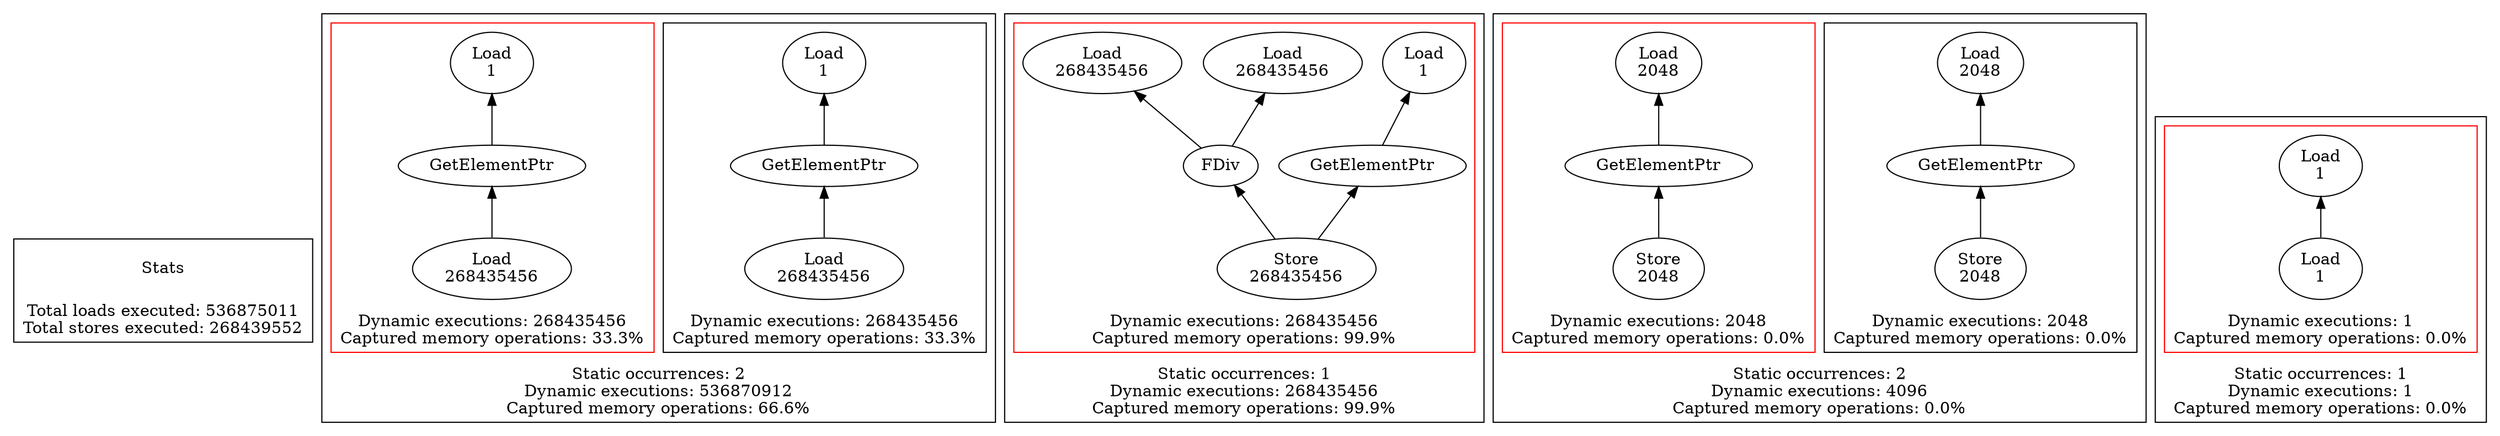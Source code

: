 strict digraph {
rankdir=BT
subgraph {
Stats [shape=plaintext]
cluster=true
label="Total loads executed: 536875011\nTotal stores executed: 268439552"
}
subgraph {
subgraph {
{
rank=min
"0_0_37" [label="Load\n268435456"]
}
"0_0_36" [label="GetElementPtr"]
"0_0_37" -> "0_0_36"
"0_0_29" [label="Load\n1"]
"0_0_36" -> "0_0_29"
cluster=true
label="Dynamic executions: 268435456\nCaptured memory operations: 33.3%"
}
subgraph {
{
rank=min
"0_1_39" [label="Load\n268435456"]
}
"0_1_38" [label="GetElementPtr"]
"0_1_39" -> "0_1_38"
"0_1_28" [label="Load\n1"]
"0_1_38" -> "0_1_28"
cluster=true
label="Dynamic executions: 268435456\nCaptured memory operations: 33.3%"
color=red
}
cluster=true
label="Static occurrences: 2\nDynamic executions: 536870912\nCaptured memory operations: 66.6%"
}
subgraph {
subgraph {
"1_0_40" [label="FDiv"]
"1_0_39" [label="Load\n268435456"]
"1_0_40" -> "1_0_39"
"1_0_37" [label="Load\n268435456"]
"1_0_40" -> "1_0_37"
"1_0_38" [label="GetElementPtr"]
"1_0_28" [label="Load\n1"]
"1_0_38" -> "1_0_28"
{
rank=min
"1_0_41" [label="Store\n268435456"]
}
"1_0_41" -> "1_0_38"
"1_0_41" -> "1_0_40"
cluster=true
label="Dynamic executions: 268435456\nCaptured memory operations: 99.9%"
color=red
}
cluster=true
label="Static occurrences: 1\nDynamic executions: 268435456\nCaptured memory operations: 99.9%"
}
subgraph {
subgraph {
"2_0_16" [label="GetElementPtr"]
"2_0_15" [label="Load\n2048"]
"2_0_16" -> "2_0_15"
{
rank=min
"2_0_17" [label="Store\n2048"]
}
"2_0_17" -> "2_0_16"
cluster=true
label="Dynamic executions: 2048\nCaptured memory operations: 0.0%"
}
subgraph {
"2_1_23" [label="GetElementPtr"]
"2_1_22" [label="Load\n2048"]
"2_1_23" -> "2_1_22"
{
rank=min
"2_1_24" [label="Store\n2048"]
}
"2_1_24" -> "2_1_23"
cluster=true
label="Dynamic executions: 2048\nCaptured memory operations: 0.0%"
color=red
}
cluster=true
label="Static occurrences: 2\nDynamic executions: 4096\nCaptured memory operations: 0.0%"
}
subgraph {
subgraph {
{
rank=min
"3_0_48" [label="Load\n1"]
}
"3_0_28" [label="Load\n1"]
"3_0_48" -> "3_0_28"
cluster=true
label="Dynamic executions: 1\nCaptured memory operations: 0.0%"
color=red
}
cluster=true
label="Static occurrences: 1\nDynamic executions: 1\nCaptured memory operations: 0.0%"
}
}
